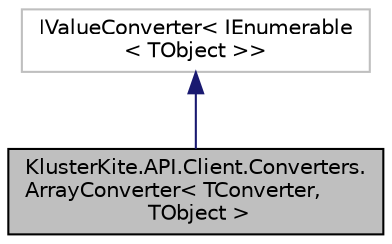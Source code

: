 digraph "KlusterKite.API.Client.Converters.ArrayConverter&lt; TConverter, TObject &gt;"
{
  edge [fontname="Helvetica",fontsize="10",labelfontname="Helvetica",labelfontsize="10"];
  node [fontname="Helvetica",fontsize="10",shape=record];
  Node2 [label="KlusterKite.API.Client.Converters.\lArrayConverter\< TConverter,\l TObject \>",height=0.2,width=0.4,color="black", fillcolor="grey75", style="filled", fontcolor="black"];
  Node3 -> Node2 [dir="back",color="midnightblue",fontsize="10",style="solid",fontname="Helvetica"];
  Node3 [label="IValueConverter\< IEnumerable\l\< TObject \>\>",height=0.2,width=0.4,color="grey75", fillcolor="white", style="filled"];
}
